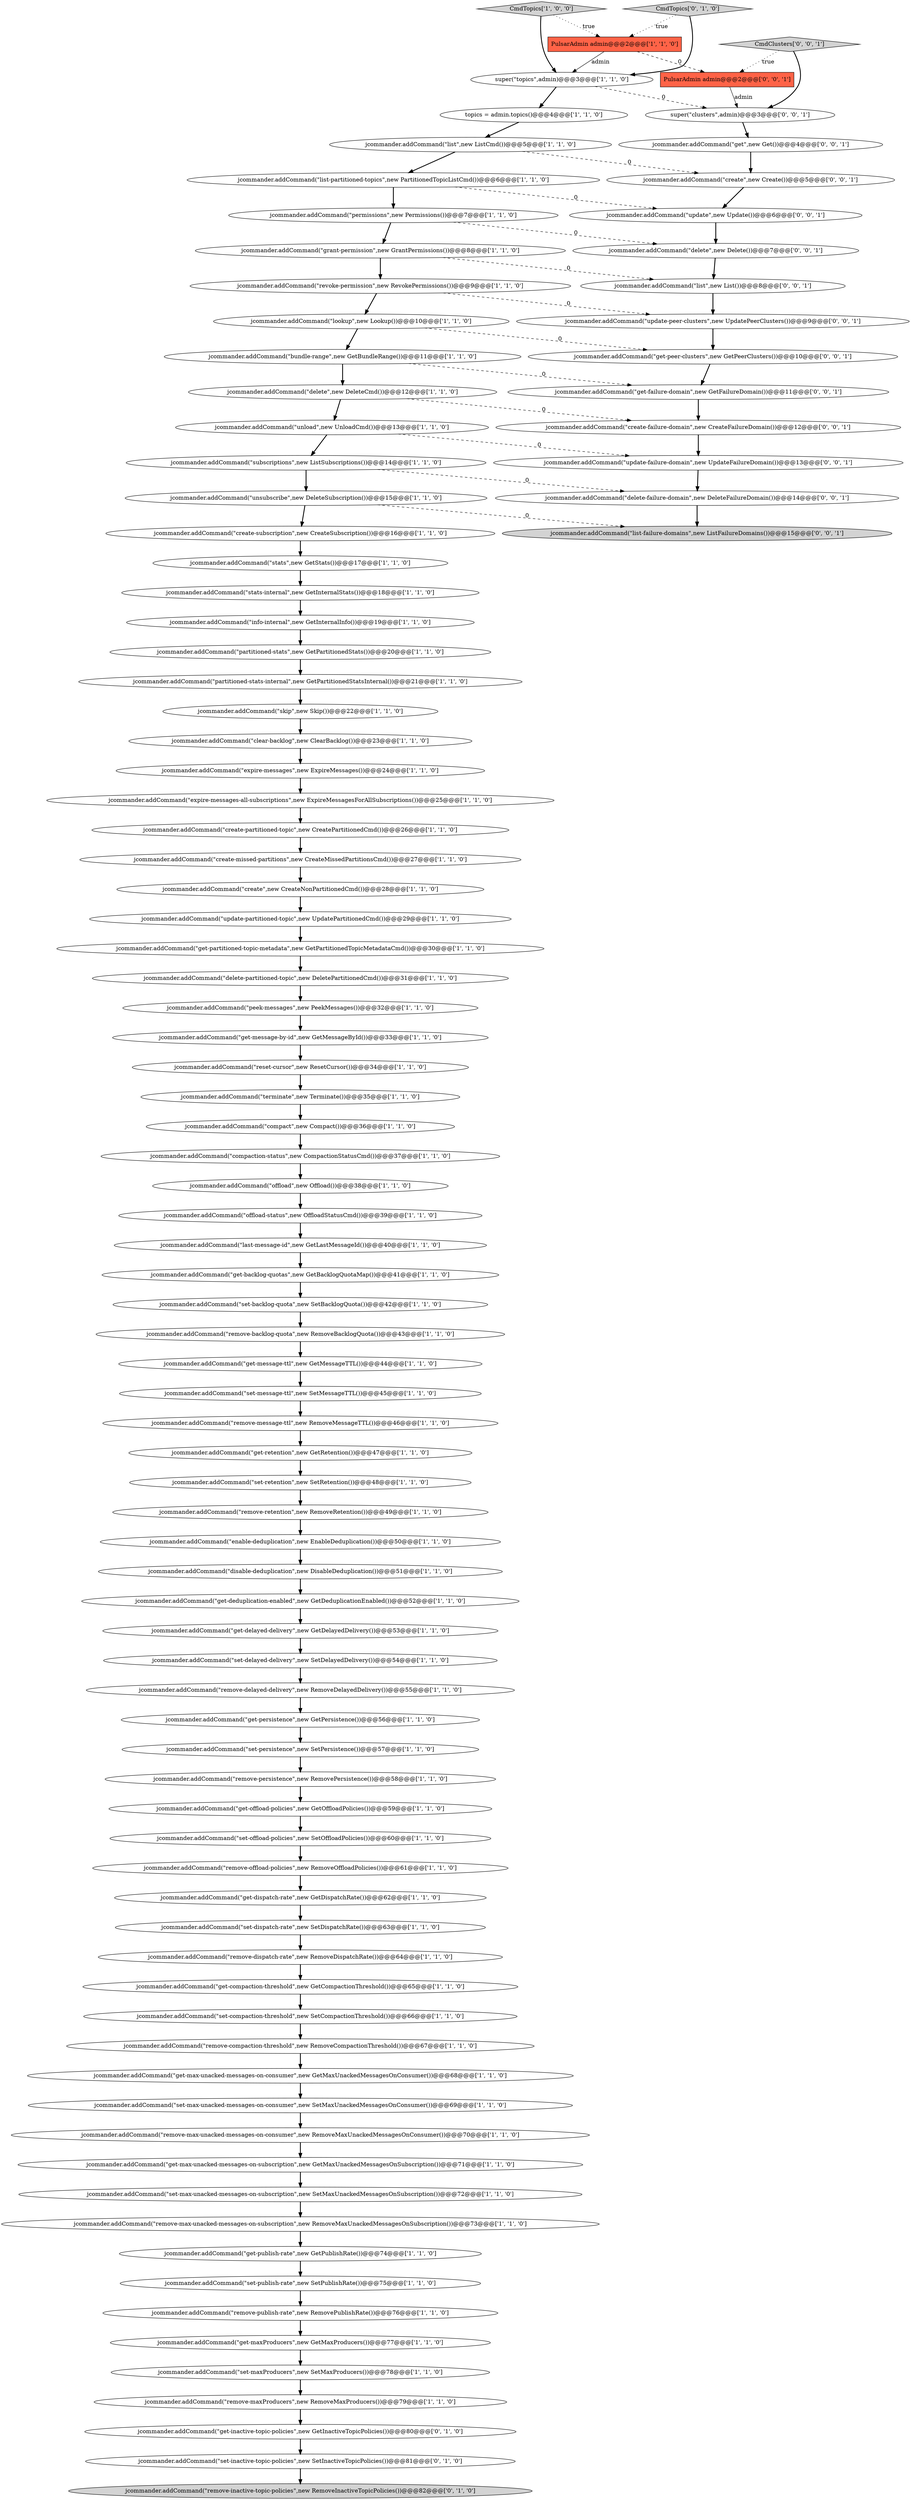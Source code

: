 digraph {
71 [style = filled, label = "jcommander.addCommand(\"get-persistence\",new GetPersistence())@@@56@@@['1', '1', '0']", fillcolor = white, shape = ellipse image = "AAA0AAABBB1BBB"];
94 [style = filled, label = "jcommander.addCommand(\"get-peer-clusters\",new GetPeerClusters())@@@10@@@['0', '0', '1']", fillcolor = white, shape = ellipse image = "AAA0AAABBB3BBB"];
52 [style = filled, label = "jcommander.addCommand(\"partitioned-stats\",new GetPartitionedStats())@@@20@@@['1', '1', '0']", fillcolor = white, shape = ellipse image = "AAA0AAABBB1BBB"];
85 [style = filled, label = "jcommander.addCommand(\"list-failure-domains\",new ListFailureDomains())@@@15@@@['0', '0', '1']", fillcolor = lightgray, shape = ellipse image = "AAA0AAABBB3BBB"];
4 [style = filled, label = "jcommander.addCommand(\"set-delayed-delivery\",new SetDelayedDelivery())@@@54@@@['1', '1', '0']", fillcolor = white, shape = ellipse image = "AAA0AAABBB1BBB"];
41 [style = filled, label = "jcommander.addCommand(\"grant-permission\",new GrantPermissions())@@@8@@@['1', '1', '0']", fillcolor = white, shape = ellipse image = "AAA0AAABBB1BBB"];
80 [style = filled, label = "jcommander.addCommand(\"get-inactive-topic-policies\",new GetInactiveTopicPolicies())@@@80@@@['0', '1', '0']", fillcolor = white, shape = ellipse image = "AAA1AAABBB2BBB"];
3 [style = filled, label = "jcommander.addCommand(\"update-partitioned-topic\",new UpdatePartitionedCmd())@@@29@@@['1', '1', '0']", fillcolor = white, shape = ellipse image = "AAA0AAABBB1BBB"];
24 [style = filled, label = "jcommander.addCommand(\"last-message-id\",new GetLastMessageId())@@@40@@@['1', '1', '0']", fillcolor = white, shape = ellipse image = "AAA0AAABBB1BBB"];
1 [style = filled, label = "jcommander.addCommand(\"reset-cursor\",new ResetCursor())@@@34@@@['1', '1', '0']", fillcolor = white, shape = ellipse image = "AAA0AAABBB1BBB"];
8 [style = filled, label = "jcommander.addCommand(\"unsubscribe\",new DeleteSubscription())@@@15@@@['1', '1', '0']", fillcolor = white, shape = ellipse image = "AAA0AAABBB1BBB"];
89 [style = filled, label = "jcommander.addCommand(\"create\",new Create())@@@5@@@['0', '0', '1']", fillcolor = white, shape = ellipse image = "AAA0AAABBB3BBB"];
60 [style = filled, label = "jcommander.addCommand(\"set-max-unacked-messages-on-consumer\",new SetMaxUnackedMessagesOnConsumer())@@@69@@@['1', '1', '0']", fillcolor = white, shape = ellipse image = "AAA0AAABBB1BBB"];
92 [style = filled, label = "jcommander.addCommand(\"get-failure-domain\",new GetFailureDomain())@@@11@@@['0', '0', '1']", fillcolor = white, shape = ellipse image = "AAA0AAABBB3BBB"];
12 [style = filled, label = "super(\"topics\",admin)@@@3@@@['1', '1', '0']", fillcolor = white, shape = ellipse image = "AAA0AAABBB1BBB"];
5 [style = filled, label = "jcommander.addCommand(\"set-max-unacked-messages-on-subscription\",new SetMaxUnackedMessagesOnSubscription())@@@72@@@['1', '1', '0']", fillcolor = white, shape = ellipse image = "AAA0AAABBB1BBB"];
2 [style = filled, label = "jcommander.addCommand(\"set-publish-rate\",new SetPublishRate())@@@75@@@['1', '1', '0']", fillcolor = white, shape = ellipse image = "AAA0AAABBB1BBB"];
19 [style = filled, label = "jcommander.addCommand(\"stats-internal\",new GetInternalStats())@@@18@@@['1', '1', '0']", fillcolor = white, shape = ellipse image = "AAA0AAABBB1BBB"];
0 [style = filled, label = "jcommander.addCommand(\"get-publish-rate\",new GetPublishRate())@@@74@@@['1', '1', '0']", fillcolor = white, shape = ellipse image = "AAA0AAABBB1BBB"];
35 [style = filled, label = "jcommander.addCommand(\"list-partitioned-topics\",new PartitionedTopicListCmd())@@@6@@@['1', '1', '0']", fillcolor = white, shape = ellipse image = "AAA0AAABBB1BBB"];
15 [style = filled, label = "jcommander.addCommand(\"get-message-by-id\",new GetMessageById())@@@33@@@['1', '1', '0']", fillcolor = white, shape = ellipse image = "AAA0AAABBB1BBB"];
16 [style = filled, label = "jcommander.addCommand(\"set-compaction-threshold\",new SetCompactionThreshold())@@@66@@@['1', '1', '0']", fillcolor = white, shape = ellipse image = "AAA0AAABBB1BBB"];
26 [style = filled, label = "jcommander.addCommand(\"skip\",new Skip())@@@22@@@['1', '1', '0']", fillcolor = white, shape = ellipse image = "AAA0AAABBB1BBB"];
86 [style = filled, label = "jcommander.addCommand(\"delete\",new Delete())@@@7@@@['0', '0', '1']", fillcolor = white, shape = ellipse image = "AAA0AAABBB3BBB"];
55 [style = filled, label = "jcommander.addCommand(\"remove-offload-policies\",new RemoveOffloadPolicies())@@@61@@@['1', '1', '0']", fillcolor = white, shape = ellipse image = "AAA0AAABBB1BBB"];
21 [style = filled, label = "jcommander.addCommand(\"unload\",new UnloadCmd())@@@13@@@['1', '1', '0']", fillcolor = white, shape = ellipse image = "AAA0AAABBB1BBB"];
81 [style = filled, label = "jcommander.addCommand(\"remove-inactive-topic-policies\",new RemoveInactiveTopicPolicies())@@@82@@@['0', '1', '0']", fillcolor = lightgray, shape = ellipse image = "AAA1AAABBB2BBB"];
40 [style = filled, label = "PulsarAdmin admin@@@2@@@['1', '1', '0']", fillcolor = tomato, shape = box image = "AAA0AAABBB1BBB"];
90 [style = filled, label = "jcommander.addCommand(\"update\",new Update())@@@6@@@['0', '0', '1']", fillcolor = white, shape = ellipse image = "AAA0AAABBB3BBB"];
44 [style = filled, label = "jcommander.addCommand(\"remove-retention\",new RemoveRetention())@@@49@@@['1', '1', '0']", fillcolor = white, shape = ellipse image = "AAA0AAABBB1BBB"];
46 [style = filled, label = "jcommander.addCommand(\"compaction-status\",new CompactionStatusCmd())@@@37@@@['1', '1', '0']", fillcolor = white, shape = ellipse image = "AAA0AAABBB1BBB"];
78 [style = filled, label = "jcommander.addCommand(\"get-maxProducers\",new GetMaxProducers())@@@77@@@['1', '1', '0']", fillcolor = white, shape = ellipse image = "AAA0AAABBB1BBB"];
43 [style = filled, label = "jcommander.addCommand(\"remove-message-ttl\",new RemoveMessageTTL())@@@46@@@['1', '1', '0']", fillcolor = white, shape = ellipse image = "AAA0AAABBB1BBB"];
84 [style = filled, label = "PulsarAdmin admin@@@2@@@['0', '0', '1']", fillcolor = tomato, shape = box image = "AAA0AAABBB3BBB"];
83 [style = filled, label = "CmdClusters['0', '0', '1']", fillcolor = lightgray, shape = diamond image = "AAA0AAABBB3BBB"];
22 [style = filled, label = "jcommander.addCommand(\"permissions\",new Permissions())@@@7@@@['1', '1', '0']", fillcolor = white, shape = ellipse image = "AAA0AAABBB1BBB"];
57 [style = filled, label = "jcommander.addCommand(\"get-retention\",new GetRetention())@@@47@@@['1', '1', '0']", fillcolor = white, shape = ellipse image = "AAA0AAABBB1BBB"];
61 [style = filled, label = "topics = admin.topics()@@@4@@@['1', '1', '0']", fillcolor = white, shape = ellipse image = "AAA0AAABBB1BBB"];
65 [style = filled, label = "jcommander.addCommand(\"remove-compaction-threshold\",new RemoveCompactionThreshold())@@@67@@@['1', '1', '0']", fillcolor = white, shape = ellipse image = "AAA0AAABBB1BBB"];
29 [style = filled, label = "jcommander.addCommand(\"get-compaction-threshold\",new GetCompactionThreshold())@@@65@@@['1', '1', '0']", fillcolor = white, shape = ellipse image = "AAA0AAABBB1BBB"];
97 [style = filled, label = "jcommander.addCommand(\"update-failure-domain\",new UpdateFailureDomain())@@@13@@@['0', '0', '1']", fillcolor = white, shape = ellipse image = "AAA0AAABBB3BBB"];
7 [style = filled, label = "jcommander.addCommand(\"revoke-permission\",new RevokePermissions())@@@9@@@['1', '1', '0']", fillcolor = white, shape = ellipse image = "AAA0AAABBB1BBB"];
11 [style = filled, label = "jcommander.addCommand(\"list\",new ListCmd())@@@5@@@['1', '1', '0']", fillcolor = white, shape = ellipse image = "AAA0AAABBB1BBB"];
31 [style = filled, label = "jcommander.addCommand(\"stats\",new GetStats())@@@17@@@['1', '1', '0']", fillcolor = white, shape = ellipse image = "AAA0AAABBB1BBB"];
96 [style = filled, label = "jcommander.addCommand(\"create-failure-domain\",new CreateFailureDomain())@@@12@@@['0', '0', '1']", fillcolor = white, shape = ellipse image = "AAA0AAABBB3BBB"];
27 [style = filled, label = "jcommander.addCommand(\"subscriptions\",new ListSubscriptions())@@@14@@@['1', '1', '0']", fillcolor = white, shape = ellipse image = "AAA0AAABBB1BBB"];
69 [style = filled, label = "jcommander.addCommand(\"get-partitioned-topic-metadata\",new GetPartitionedTopicMetadataCmd())@@@30@@@['1', '1', '0']", fillcolor = white, shape = ellipse image = "AAA0AAABBB1BBB"];
50 [style = filled, label = "jcommander.addCommand(\"remove-backlog-quota\",new RemoveBacklogQuota())@@@43@@@['1', '1', '0']", fillcolor = white, shape = ellipse image = "AAA0AAABBB1BBB"];
32 [style = filled, label = "jcommander.addCommand(\"info-internal\",new GetInternalInfo())@@@19@@@['1', '1', '0']", fillcolor = white, shape = ellipse image = "AAA0AAABBB1BBB"];
36 [style = filled, label = "jcommander.addCommand(\"lookup\",new Lookup())@@@10@@@['1', '1', '0']", fillcolor = white, shape = ellipse image = "AAA0AAABBB1BBB"];
82 [style = filled, label = "jcommander.addCommand(\"set-inactive-topic-policies\",new SetInactiveTopicPolicies())@@@81@@@['0', '1', '0']", fillcolor = white, shape = ellipse image = "AAA1AAABBB2BBB"];
77 [style = filled, label = "jcommander.addCommand(\"get-delayed-delivery\",new GetDelayedDelivery())@@@53@@@['1', '1', '0']", fillcolor = white, shape = ellipse image = "AAA0AAABBB1BBB"];
95 [style = filled, label = "jcommander.addCommand(\"get\",new Get())@@@4@@@['0', '0', '1']", fillcolor = white, shape = ellipse image = "AAA0AAABBB3BBB"];
39 [style = filled, label = "jcommander.addCommand(\"enable-deduplication\",new EnableDeduplication())@@@50@@@['1', '1', '0']", fillcolor = white, shape = ellipse image = "AAA0AAABBB1BBB"];
28 [style = filled, label = "jcommander.addCommand(\"remove-persistence\",new RemovePersistence())@@@58@@@['1', '1', '0']", fillcolor = white, shape = ellipse image = "AAA0AAABBB1BBB"];
10 [style = filled, label = "jcommander.addCommand(\"remove-max-unacked-messages-on-subscription\",new RemoveMaxUnackedMessagesOnSubscription())@@@73@@@['1', '1', '0']", fillcolor = white, shape = ellipse image = "AAA0AAABBB1BBB"];
20 [style = filled, label = "jcommander.addCommand(\"set-dispatch-rate\",new SetDispatchRate())@@@63@@@['1', '1', '0']", fillcolor = white, shape = ellipse image = "AAA0AAABBB1BBB"];
34 [style = filled, label = "jcommander.addCommand(\"expire-messages-all-subscriptions\",new ExpireMessagesForAllSubscriptions())@@@25@@@['1', '1', '0']", fillcolor = white, shape = ellipse image = "AAA0AAABBB1BBB"];
67 [style = filled, label = "jcommander.addCommand(\"get-message-ttl\",new GetMessageTTL())@@@44@@@['1', '1', '0']", fillcolor = white, shape = ellipse image = "AAA0AAABBB1BBB"];
23 [style = filled, label = "jcommander.addCommand(\"create-missed-partitions\",new CreateMissedPartitionsCmd())@@@27@@@['1', '1', '0']", fillcolor = white, shape = ellipse image = "AAA0AAABBB1BBB"];
49 [style = filled, label = "jcommander.addCommand(\"offload-status\",new OffloadStatusCmd())@@@39@@@['1', '1', '0']", fillcolor = white, shape = ellipse image = "AAA0AAABBB1BBB"];
93 [style = filled, label = "jcommander.addCommand(\"delete-failure-domain\",new DeleteFailureDomain())@@@14@@@['0', '0', '1']", fillcolor = white, shape = ellipse image = "AAA0AAABBB3BBB"];
72 [style = filled, label = "jcommander.addCommand(\"expire-messages\",new ExpireMessages())@@@24@@@['1', '1', '0']", fillcolor = white, shape = ellipse image = "AAA0AAABBB1BBB"];
53 [style = filled, label = "jcommander.addCommand(\"compact\",new Compact())@@@36@@@['1', '1', '0']", fillcolor = white, shape = ellipse image = "AAA0AAABBB1BBB"];
88 [style = filled, label = "jcommander.addCommand(\"update-peer-clusters\",new UpdatePeerClusters())@@@9@@@['0', '0', '1']", fillcolor = white, shape = ellipse image = "AAA0AAABBB3BBB"];
47 [style = filled, label = "jcommander.addCommand(\"delete\",new DeleteCmd())@@@12@@@['1', '1', '0']", fillcolor = white, shape = ellipse image = "AAA0AAABBB1BBB"];
9 [style = filled, label = "jcommander.addCommand(\"remove-dispatch-rate\",new RemoveDispatchRate())@@@64@@@['1', '1', '0']", fillcolor = white, shape = ellipse image = "AAA0AAABBB1BBB"];
45 [style = filled, label = "jcommander.addCommand(\"create-subscription\",new CreateSubscription())@@@16@@@['1', '1', '0']", fillcolor = white, shape = ellipse image = "AAA0AAABBB1BBB"];
73 [style = filled, label = "jcommander.addCommand(\"get-dispatch-rate\",new GetDispatchRate())@@@62@@@['1', '1', '0']", fillcolor = white, shape = ellipse image = "AAA0AAABBB1BBB"];
58 [style = filled, label = "jcommander.addCommand(\"create-partitioned-topic\",new CreatePartitionedCmd())@@@26@@@['1', '1', '0']", fillcolor = white, shape = ellipse image = "AAA0AAABBB1BBB"];
51 [style = filled, label = "jcommander.addCommand(\"get-deduplication-enabled\",new GetDeduplicationEnabled())@@@52@@@['1', '1', '0']", fillcolor = white, shape = ellipse image = "AAA0AAABBB1BBB"];
74 [style = filled, label = "jcommander.addCommand(\"set-maxProducers\",new SetMaxProducers())@@@78@@@['1', '1', '0']", fillcolor = white, shape = ellipse image = "AAA0AAABBB1BBB"];
42 [style = filled, label = "jcommander.addCommand(\"clear-backlog\",new ClearBacklog())@@@23@@@['1', '1', '0']", fillcolor = white, shape = ellipse image = "AAA0AAABBB1BBB"];
70 [style = filled, label = "jcommander.addCommand(\"terminate\",new Terminate())@@@35@@@['1', '1', '0']", fillcolor = white, shape = ellipse image = "AAA0AAABBB1BBB"];
87 [style = filled, label = "super(\"clusters\",admin)@@@3@@@['0', '0', '1']", fillcolor = white, shape = ellipse image = "AAA0AAABBB3BBB"];
91 [style = filled, label = "jcommander.addCommand(\"list\",new List())@@@8@@@['0', '0', '1']", fillcolor = white, shape = ellipse image = "AAA0AAABBB3BBB"];
64 [style = filled, label = "jcommander.addCommand(\"set-backlog-quota\",new SetBacklogQuota())@@@42@@@['1', '1', '0']", fillcolor = white, shape = ellipse image = "AAA0AAABBB1BBB"];
38 [style = filled, label = "CmdTopics['1', '0', '0']", fillcolor = lightgray, shape = diamond image = "AAA0AAABBB1BBB"];
6 [style = filled, label = "jcommander.addCommand(\"set-message-ttl\",new SetMessageTTL())@@@45@@@['1', '1', '0']", fillcolor = white, shape = ellipse image = "AAA0AAABBB1BBB"];
76 [style = filled, label = "jcommander.addCommand(\"set-offload-policies\",new SetOffloadPolicies())@@@60@@@['1', '1', '0']", fillcolor = white, shape = ellipse image = "AAA0AAABBB1BBB"];
54 [style = filled, label = "jcommander.addCommand(\"set-persistence\",new SetPersistence())@@@57@@@['1', '1', '0']", fillcolor = white, shape = ellipse image = "AAA0AAABBB1BBB"];
48 [style = filled, label = "jcommander.addCommand(\"disable-deduplication\",new DisableDeduplication())@@@51@@@['1', '1', '0']", fillcolor = white, shape = ellipse image = "AAA0AAABBB1BBB"];
79 [style = filled, label = "CmdTopics['0', '1', '0']", fillcolor = lightgray, shape = diamond image = "AAA0AAABBB2BBB"];
68 [style = filled, label = "jcommander.addCommand(\"set-retention\",new SetRetention())@@@48@@@['1', '1', '0']", fillcolor = white, shape = ellipse image = "AAA0AAABBB1BBB"];
66 [style = filled, label = "jcommander.addCommand(\"bundle-range\",new GetBundleRange())@@@11@@@['1', '1', '0']", fillcolor = white, shape = ellipse image = "AAA0AAABBB1BBB"];
62 [style = filled, label = "jcommander.addCommand(\"peek-messages\",new PeekMessages())@@@32@@@['1', '1', '0']", fillcolor = white, shape = ellipse image = "AAA0AAABBB1BBB"];
33 [style = filled, label = "jcommander.addCommand(\"remove-publish-rate\",new RemovePublishRate())@@@76@@@['1', '1', '0']", fillcolor = white, shape = ellipse image = "AAA0AAABBB1BBB"];
17 [style = filled, label = "jcommander.addCommand(\"get-backlog-quotas\",new GetBacklogQuotaMap())@@@41@@@['1', '1', '0']", fillcolor = white, shape = ellipse image = "AAA0AAABBB1BBB"];
18 [style = filled, label = "jcommander.addCommand(\"offload\",new Offload())@@@38@@@['1', '1', '0']", fillcolor = white, shape = ellipse image = "AAA0AAABBB1BBB"];
30 [style = filled, label = "jcommander.addCommand(\"remove-maxProducers\",new RemoveMaxProducers())@@@79@@@['1', '1', '0']", fillcolor = white, shape = ellipse image = "AAA0AAABBB1BBB"];
25 [style = filled, label = "jcommander.addCommand(\"remove-max-unacked-messages-on-consumer\",new RemoveMaxUnackedMessagesOnConsumer())@@@70@@@['1', '1', '0']", fillcolor = white, shape = ellipse image = "AAA0AAABBB1BBB"];
59 [style = filled, label = "jcommander.addCommand(\"get-max-unacked-messages-on-consumer\",new GetMaxUnackedMessagesOnConsumer())@@@68@@@['1', '1', '0']", fillcolor = white, shape = ellipse image = "AAA0AAABBB1BBB"];
13 [style = filled, label = "jcommander.addCommand(\"delete-partitioned-topic\",new DeletePartitionedCmd())@@@31@@@['1', '1', '0']", fillcolor = white, shape = ellipse image = "AAA0AAABBB1BBB"];
63 [style = filled, label = "jcommander.addCommand(\"get-max-unacked-messages-on-subscription\",new GetMaxUnackedMessagesOnSubscription())@@@71@@@['1', '1', '0']", fillcolor = white, shape = ellipse image = "AAA0AAABBB1BBB"];
37 [style = filled, label = "jcommander.addCommand(\"partitioned-stats-internal\",new GetPartitionedStatsInternal())@@@21@@@['1', '1', '0']", fillcolor = white, shape = ellipse image = "AAA0AAABBB1BBB"];
14 [style = filled, label = "jcommander.addCommand(\"remove-delayed-delivery\",new RemoveDelayedDelivery())@@@55@@@['1', '1', '0']", fillcolor = white, shape = ellipse image = "AAA0AAABBB1BBB"];
56 [style = filled, label = "jcommander.addCommand(\"create\",new CreateNonPartitionedCmd())@@@28@@@['1', '1', '0']", fillcolor = white, shape = ellipse image = "AAA0AAABBB1BBB"];
75 [style = filled, label = "jcommander.addCommand(\"get-offload-policies\",new GetOffloadPolicies())@@@59@@@['1', '1', '0']", fillcolor = white, shape = ellipse image = "AAA0AAABBB1BBB"];
15->1 [style = bold, label=""];
6->43 [style = bold, label=""];
79->12 [style = bold, label=""];
88->94 [style = bold, label=""];
13->62 [style = bold, label=""];
47->21 [style = bold, label=""];
36->94 [style = dashed, label="0"];
95->89 [style = bold, label=""];
7->36 [style = bold, label=""];
69->13 [style = bold, label=""];
2->33 [style = bold, label=""];
17->64 [style = bold, label=""];
78->74 [style = bold, label=""];
64->50 [style = bold, label=""];
23->56 [style = bold, label=""];
35->22 [style = bold, label=""];
14->71 [style = bold, label=""];
66->92 [style = dashed, label="0"];
90->86 [style = bold, label=""];
43->57 [style = bold, label=""];
93->85 [style = bold, label=""];
60->25 [style = bold, label=""];
63->5 [style = bold, label=""];
35->90 [style = dashed, label="0"];
38->40 [style = dotted, label="true"];
50->67 [style = bold, label=""];
18->49 [style = bold, label=""];
21->97 [style = dashed, label="0"];
27->93 [style = dashed, label="0"];
26->42 [style = bold, label=""];
22->41 [style = bold, label=""];
19->32 [style = bold, label=""];
74->30 [style = bold, label=""];
76->55 [style = bold, label=""];
45->31 [style = bold, label=""];
27->8 [style = bold, label=""];
87->95 [style = bold, label=""];
1->70 [style = bold, label=""];
75->76 [style = bold, label=""];
56->3 [style = bold, label=""];
12->87 [style = dashed, label="0"];
54->28 [style = bold, label=""];
91->88 [style = bold, label=""];
28->75 [style = bold, label=""];
47->96 [style = dashed, label="0"];
41->91 [style = dashed, label="0"];
11->35 [style = bold, label=""];
94->92 [style = bold, label=""];
68->44 [style = bold, label=""];
77->4 [style = bold, label=""];
44->39 [style = bold, label=""];
40->12 [style = solid, label="admin"];
8->85 [style = dashed, label="0"];
40->84 [style = dashed, label="0"];
57->68 [style = bold, label=""];
53->46 [style = bold, label=""];
22->86 [style = dashed, label="0"];
70->53 [style = bold, label=""];
67->6 [style = bold, label=""];
61->11 [style = bold, label=""];
24->17 [style = bold, label=""];
39->48 [style = bold, label=""];
66->47 [style = bold, label=""];
84->87 [style = solid, label="admin"];
32->52 [style = bold, label=""];
83->87 [style = bold, label=""];
72->34 [style = bold, label=""];
37->26 [style = bold, label=""];
92->96 [style = bold, label=""];
73->20 [style = bold, label=""];
29->16 [style = bold, label=""];
65->59 [style = bold, label=""];
33->78 [style = bold, label=""];
42->72 [style = bold, label=""];
11->89 [style = dashed, label="0"];
46->18 [style = bold, label=""];
9->29 [style = bold, label=""];
7->88 [style = dashed, label="0"];
20->9 [style = bold, label=""];
96->97 [style = bold, label=""];
82->81 [style = bold, label=""];
86->91 [style = bold, label=""];
12->61 [style = bold, label=""];
31->19 [style = bold, label=""];
10->0 [style = bold, label=""];
55->73 [style = bold, label=""];
83->84 [style = dotted, label="true"];
71->54 [style = bold, label=""];
25->63 [style = bold, label=""];
52->37 [style = bold, label=""];
48->51 [style = bold, label=""];
80->82 [style = bold, label=""];
59->60 [style = bold, label=""];
62->15 [style = bold, label=""];
79->40 [style = dotted, label="true"];
49->24 [style = bold, label=""];
89->90 [style = bold, label=""];
3->69 [style = bold, label=""];
5->10 [style = bold, label=""];
38->12 [style = bold, label=""];
97->93 [style = bold, label=""];
58->23 [style = bold, label=""];
41->7 [style = bold, label=""];
16->65 [style = bold, label=""];
21->27 [style = bold, label=""];
51->77 [style = bold, label=""];
4->14 [style = bold, label=""];
8->45 [style = bold, label=""];
0->2 [style = bold, label=""];
30->80 [style = bold, label=""];
34->58 [style = bold, label=""];
36->66 [style = bold, label=""];
}
